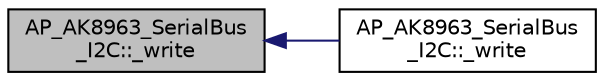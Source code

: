 digraph "AP_AK8963_SerialBus_I2C::_write"
{
 // INTERACTIVE_SVG=YES
  edge [fontname="Helvetica",fontsize="10",labelfontname="Helvetica",labelfontsize="10"];
  node [fontname="Helvetica",fontsize="10",shape=record];
  rankdir="LR";
  Node1 [label="AP_AK8963_SerialBus\l_I2C::_write",height=0.2,width=0.4,color="black", fillcolor="grey75", style="filled", fontcolor="black"];
  Node1 -> Node2 [dir="back",color="midnightblue",fontsize="10",style="solid",fontname="Helvetica"];
  Node2 [label="AP_AK8963_SerialBus\l_I2C::_write",height=0.2,width=0.4,color="black", fillcolor="white", style="filled",URL="$classAP__AK8963__SerialBus__I2C.html#ac484e52449ef6f25d26bfd7a51588699"];
}
